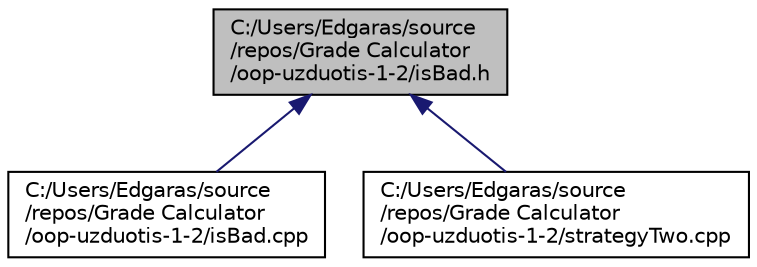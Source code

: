 digraph "C:/Users/Edgaras/source/repos/Grade Calculator/oop-uzduotis-1-2/isBad.h"
{
 // LATEX_PDF_SIZE
  edge [fontname="Helvetica",fontsize="10",labelfontname="Helvetica",labelfontsize="10"];
  node [fontname="Helvetica",fontsize="10",shape=record];
  Node1 [label="C:/Users/Edgaras/source\l/repos/Grade Calculator\l/oop-uzduotis-1-2/isBad.h",height=0.2,width=0.4,color="black", fillcolor="grey75", style="filled", fontcolor="black",tooltip=" "];
  Node1 -> Node2 [dir="back",color="midnightblue",fontsize="10",style="solid",fontname="Helvetica"];
  Node2 [label="C:/Users/Edgaras/source\l/repos/Grade Calculator\l/oop-uzduotis-1-2/isBad.cpp",height=0.2,width=0.4,color="black", fillcolor="white", style="filled",URL="$is_bad_8cpp.html",tooltip=" "];
  Node1 -> Node3 [dir="back",color="midnightblue",fontsize="10",style="solid",fontname="Helvetica"];
  Node3 [label="C:/Users/Edgaras/source\l/repos/Grade Calculator\l/oop-uzduotis-1-2/strategyTwo.cpp",height=0.2,width=0.4,color="black", fillcolor="white", style="filled",URL="$strategy_two_8cpp.html",tooltip=" "];
}
